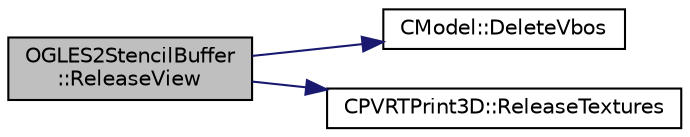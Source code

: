 digraph "OGLES2StencilBuffer::ReleaseView"
{
  edge [fontname="Helvetica",fontsize="10",labelfontname="Helvetica",labelfontsize="10"];
  node [fontname="Helvetica",fontsize="10",shape=record];
  rankdir="LR";
  Node1 [label="OGLES2StencilBuffer\l::ReleaseView",height=0.2,width=0.4,color="black", fillcolor="grey75", style="filled", fontcolor="black"];
  Node1 -> Node2 [color="midnightblue",fontsize="10",style="solid"];
  Node2 [label="CModel::DeleteVbos",height=0.2,width=0.4,color="black", fillcolor="white", style="filled",URL="$class_c_model.html#a929575453dd8ffd5858188239143aca8"];
  Node1 -> Node3 [color="midnightblue",fontsize="10",style="solid"];
  Node3 [label="CPVRTPrint3D::ReleaseTextures",height=0.2,width=0.4,color="black", fillcolor="white", style="filled",URL="$class_c_p_v_r_t_print3_d.html#a951bd6afe2007f942eca8474cd0025e3",tooltip="Deallocate the memory allocated in SetTextures(...) "];
}
